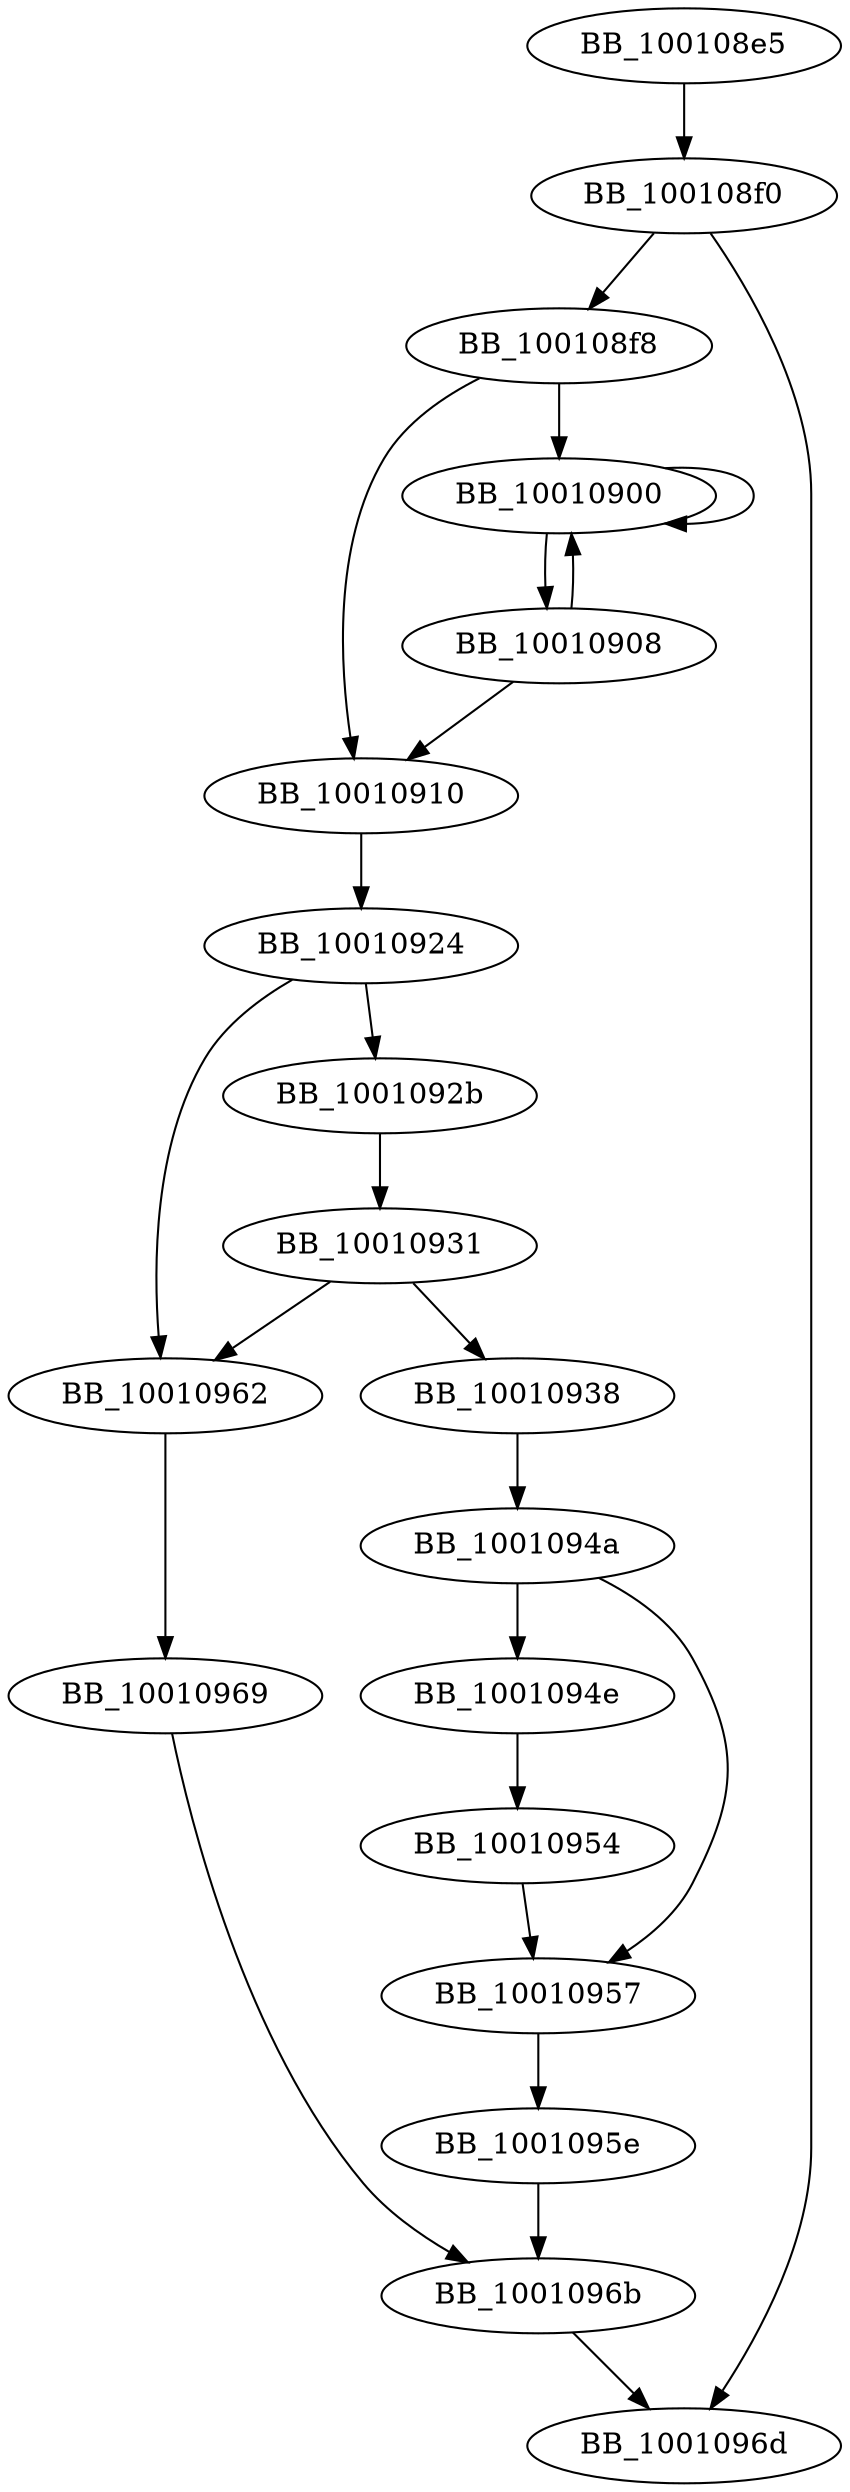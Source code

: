 DiGraph ___crtGetEnvironmentStringsA{
BB_100108e5->BB_100108f0
BB_100108f0->BB_100108f8
BB_100108f0->BB_1001096d
BB_100108f8->BB_10010900
BB_100108f8->BB_10010910
BB_10010900->BB_10010900
BB_10010900->BB_10010908
BB_10010908->BB_10010900
BB_10010908->BB_10010910
BB_10010910->BB_10010924
BB_10010924->BB_1001092b
BB_10010924->BB_10010962
BB_1001092b->BB_10010931
BB_10010931->BB_10010938
BB_10010931->BB_10010962
BB_10010938->BB_1001094a
BB_1001094a->BB_1001094e
BB_1001094a->BB_10010957
BB_1001094e->BB_10010954
BB_10010954->BB_10010957
BB_10010957->BB_1001095e
BB_1001095e->BB_1001096b
BB_10010962->BB_10010969
BB_10010969->BB_1001096b
BB_1001096b->BB_1001096d
}
